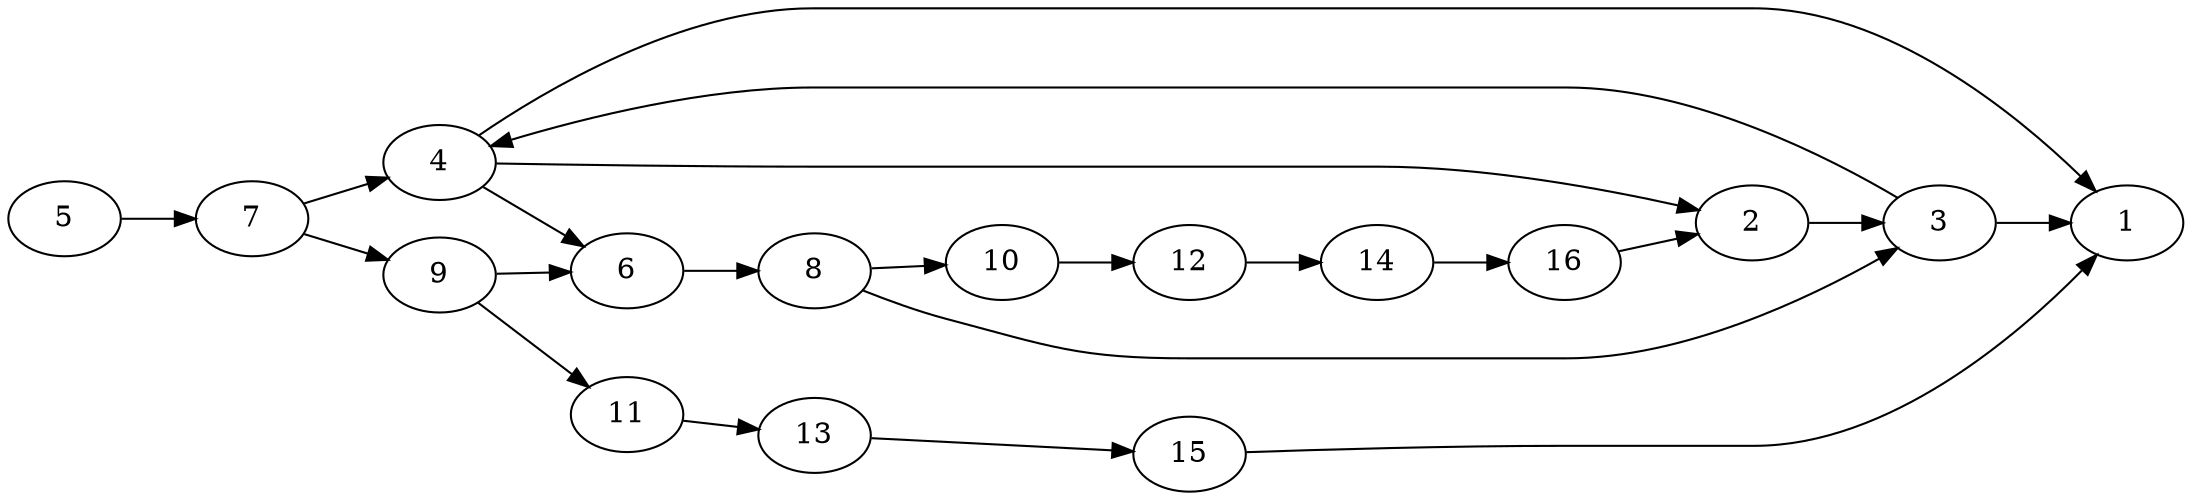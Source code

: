 digraph {rankdir=LR;4 -> 2;2 -> 3;3 -> 4;4 -> 1;3 -> 1;4 -> 6;5 -> 7;6 -> 8;7 -> 9;8 -> 10;9 -> 11;10 -> 12;11 -> 13;12 -> 14;13 -> 15;14 -> 16;15 -> 1;16 -> 2;7 -> 4;8 -> 3;9 -> 6;}